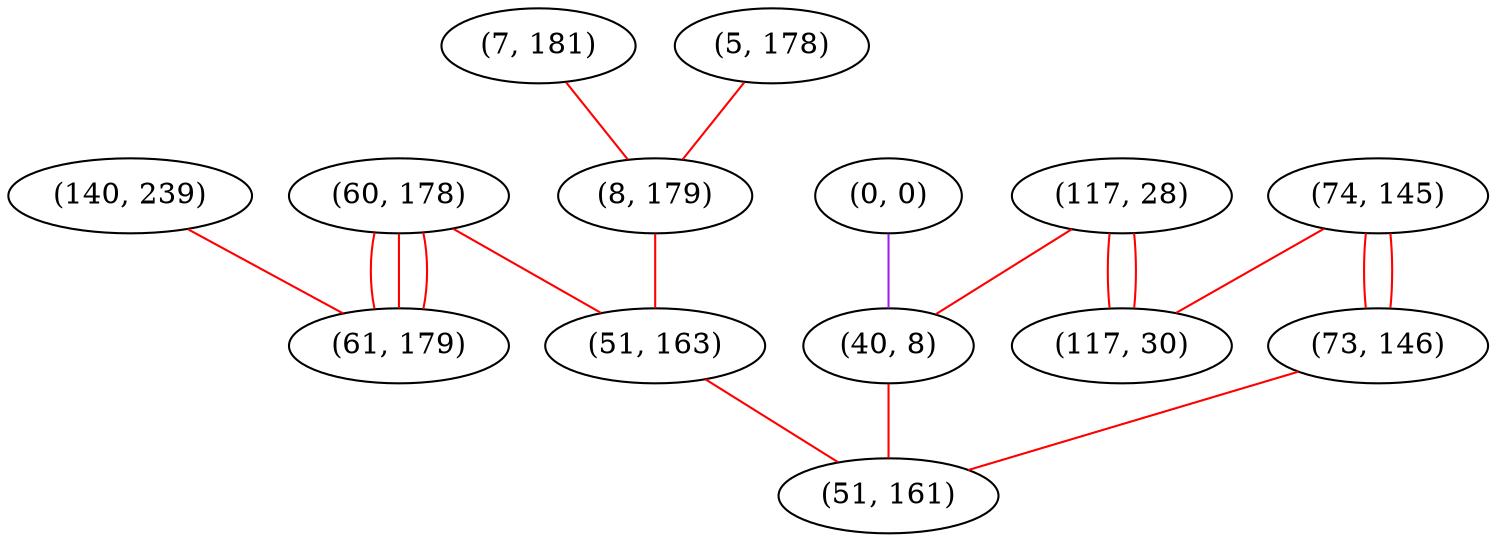 graph "" {
"(60, 178)";
"(140, 239)";
"(7, 181)";
"(74, 145)";
"(61, 179)";
"(117, 28)";
"(5, 178)";
"(0, 0)";
"(117, 30)";
"(8, 179)";
"(40, 8)";
"(51, 163)";
"(73, 146)";
"(51, 161)";
"(60, 178)" -- "(51, 163)"  [color=red, key=0, weight=1];
"(60, 178)" -- "(61, 179)"  [color=red, key=0, weight=1];
"(60, 178)" -- "(61, 179)"  [color=red, key=1, weight=1];
"(60, 178)" -- "(61, 179)"  [color=red, key=2, weight=1];
"(140, 239)" -- "(61, 179)"  [color=red, key=0, weight=1];
"(7, 181)" -- "(8, 179)"  [color=red, key=0, weight=1];
"(74, 145)" -- "(73, 146)"  [color=red, key=0, weight=1];
"(74, 145)" -- "(73, 146)"  [color=red, key=1, weight=1];
"(74, 145)" -- "(117, 30)"  [color=red, key=0, weight=1];
"(117, 28)" -- "(117, 30)"  [color=red, key=0, weight=1];
"(117, 28)" -- "(117, 30)"  [color=red, key=1, weight=1];
"(117, 28)" -- "(40, 8)"  [color=red, key=0, weight=1];
"(5, 178)" -- "(8, 179)"  [color=red, key=0, weight=1];
"(0, 0)" -- "(40, 8)"  [color=purple, key=0, weight=4];
"(8, 179)" -- "(51, 163)"  [color=red, key=0, weight=1];
"(40, 8)" -- "(51, 161)"  [color=red, key=0, weight=1];
"(51, 163)" -- "(51, 161)"  [color=red, key=0, weight=1];
"(73, 146)" -- "(51, 161)"  [color=red, key=0, weight=1];
}
